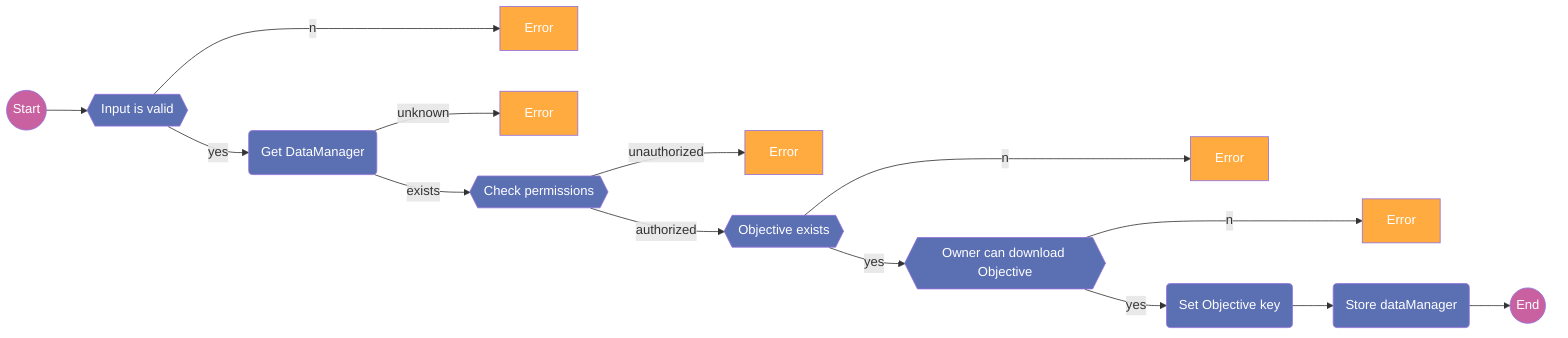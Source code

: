 graph LR
%% Nodes definition
start((Start))

input_valid{{Input is valid}}
err_input_valid[Error]

dm_query(Get DataManager)
err_dm_query[Error]

perm_check{{Check permissions}}
err_perm_check[Error]

obj_exists{{Objective exists}}
err_obj_exists[Error]

obj_owner{{Owner can download Objective}}
err_obj_owner[Error]

update_dm(Set Objective key)

store_dm(Store dataManager)

End1((End))

%% Dependency graph
start --> input_valid

input_valid --yes--> dm_query
input_valid --no--> err_input_valid

dm_query --exists--> perm_check
dm_query --unknown--> err_dm_query

perm_check --authorized--> obj_exists
perm_check --unauthorized --> err_perm_check

obj_exists --yes--> obj_owner
obj_exists --no--> err_obj_exists

obj_owner --yes--> update_dm
obj_owner --no--> err_obj_owner

update_dm --> store_dm
store_dm --> End1


%% Style
classDef default fill:#5b6fb3,color:#ffffff;
classDef startEnd fill:#C961A1,color:#ffffff;
classDef error fill:#ffab40,color:#ffffff;

class start,End1 startEnd;
class err_input_valid,err_dm_query,err_perm_check,err_obj_exists,err_obj_owner error;